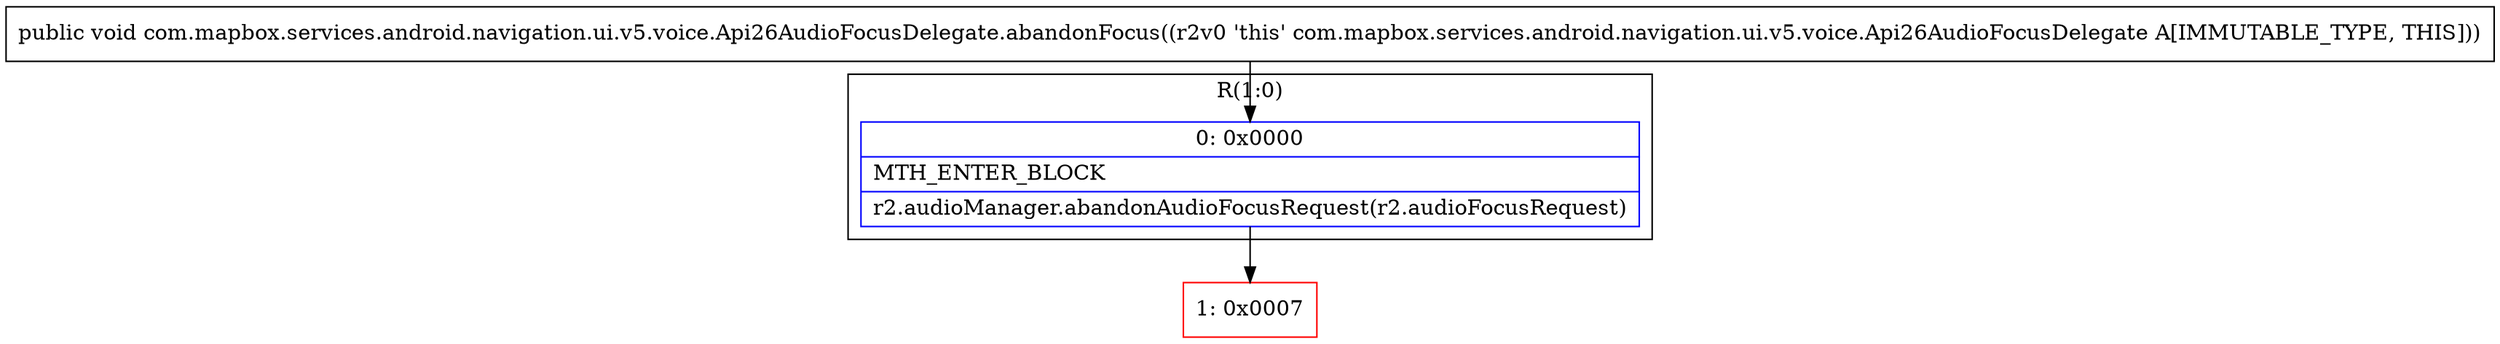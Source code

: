 digraph "CFG forcom.mapbox.services.android.navigation.ui.v5.voice.Api26AudioFocusDelegate.abandonFocus()V" {
subgraph cluster_Region_873536819 {
label = "R(1:0)";
node [shape=record,color=blue];
Node_0 [shape=record,label="{0\:\ 0x0000|MTH_ENTER_BLOCK\l|r2.audioManager.abandonAudioFocusRequest(r2.audioFocusRequest)\l}"];
}
Node_1 [shape=record,color=red,label="{1\:\ 0x0007}"];
MethodNode[shape=record,label="{public void com.mapbox.services.android.navigation.ui.v5.voice.Api26AudioFocusDelegate.abandonFocus((r2v0 'this' com.mapbox.services.android.navigation.ui.v5.voice.Api26AudioFocusDelegate A[IMMUTABLE_TYPE, THIS])) }"];
MethodNode -> Node_0;
Node_0 -> Node_1;
}

